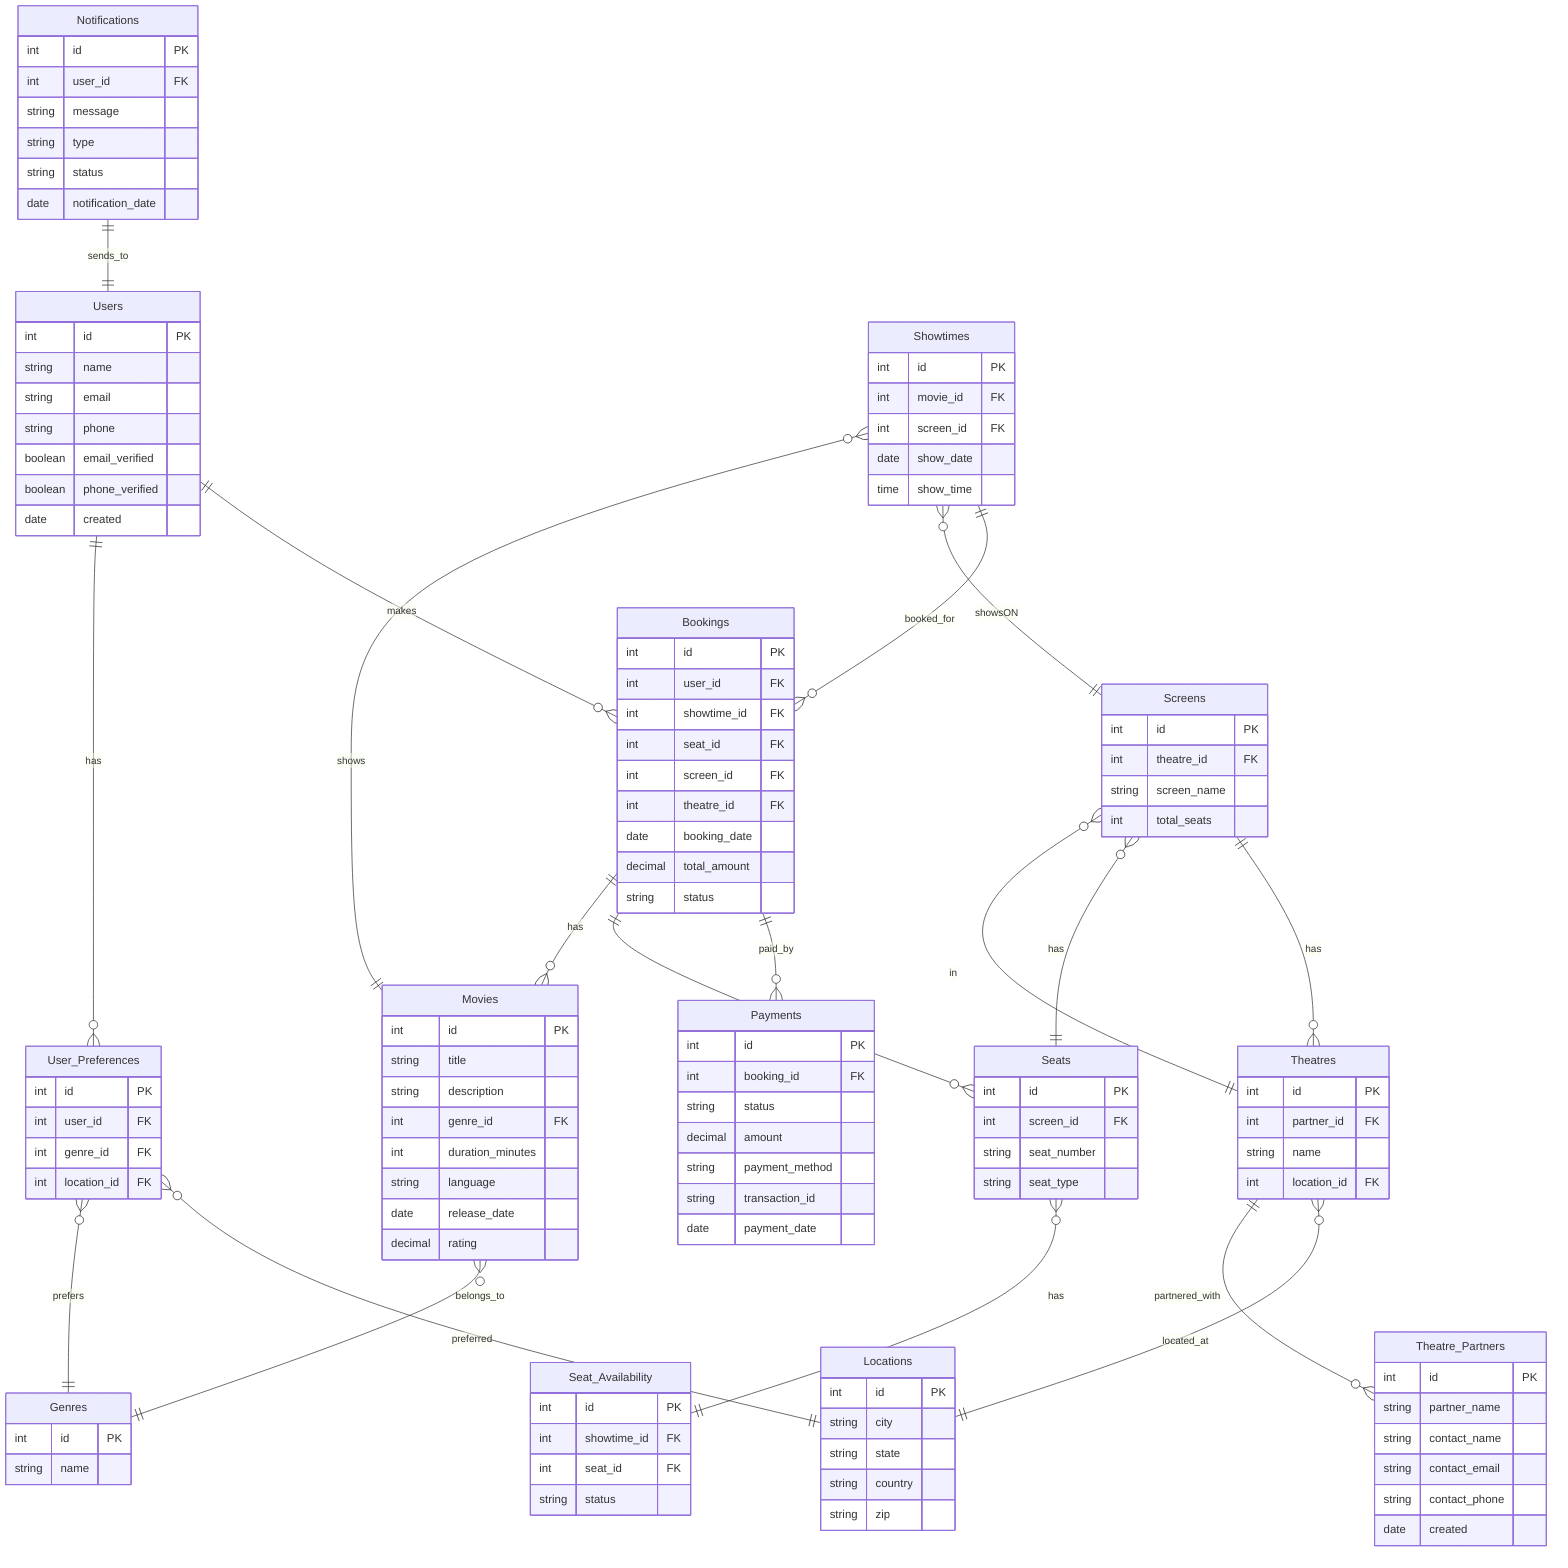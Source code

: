 erDiagram
    Users {
        int id PK
        string name
        string email
        string phone
        boolean email_verified
        boolean phone_verified
        date created
    }

    User_Preferences {
        int id PK
        int user_id FK
        int genre_id FK
        int location_id FK
    }

    Movies {
        int id PK
        string title
        string description
        int genre_id FK
        int duration_minutes
        string language
        date release_date
        decimal rating
    }

    Genres {
        int id PK
        string name
    }

    Showtimes {
        int id PK
        int movie_id FK
        int screen_id FK
        date show_date
        time show_time
    }

    Screens {
        int id PK
        int theatre_id FK
        string screen_name
        int total_seats
    }

    Seats {
        int id PK
        int screen_id FK
        string seat_number
        string seat_type
    }

    Seat_Availability {
        int id PK
        int showtime_id FK
        int seat_id FK
        string status
    }

    Theatres {
        int id PK
        int partner_id FK
        string name
        int location_id FK
    }

    Theatre_Partners {
        int id PK
        string partner_name
        string contact_name
        string contact_email
        string contact_phone
        date created
    }

    Bookings {
        int id PK
        int user_id FK
        int showtime_id FK
        int seat_id FK
        int screen_id FK
        int theatre_id FK
        date booking_date
        decimal total_amount
        string status
    }

    Payments {
        int id PK
        int booking_id FK
        string status
        decimal amount
        string payment_method
        string transaction_id
        date payment_date
    }

    Locations {
        int id PK
        string city
        string state
        string country
        string zip
    }

    Notifications {
        int id PK
        int user_id FK
        string message
        string type
        string status
        date notification_date
    }

    Users ||--o{ User_Preferences: has
    User_Preferences }o--|| Genres: prefers
    Movies }o--|| Genres: belongs_to
    Showtimes }o--|| Movies: shows
    Showtimes }o--|| Screens: showsON
    Screens }o--|| Theatres: in
    Theatres }o--|| Screens: has
    Screens }o--|| Seats: has
    Seats }o--|| Seat_Availability: has
    Theatres ||--o{ Theatre_Partners: partnered_with
    Showtimes ||--o{ Bookings: booked_for
    Users ||--o{ Bookings: makes
    Bookings ||--o{ Movies: has
    Bookings ||--o{ Seats: includes
    Bookings ||--o{ Payments: paid_by
    Theatres }o--|| Locations: located_at
    User_Preferences }o--|| Locations: preferred
    Notifications ||--|| Users: sends_to